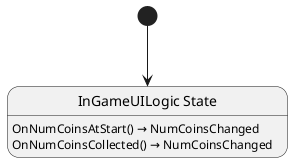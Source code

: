 @startuml InGameUILogic
state "InGameUILogic State" as kyoukaitansa_in_game_ui_state_InGameUILogic_State
kyoukaitansa_in_game_ui_state_InGameUILogic_State : OnNumCoinsAtStart() → NumCoinsChanged
kyoukaitansa_in_game_ui_state_InGameUILogic_State : OnNumCoinsCollected() → NumCoinsChanged

[*] --> kyoukaitansa_in_game_ui_state_InGameUILogic_State
@enduml